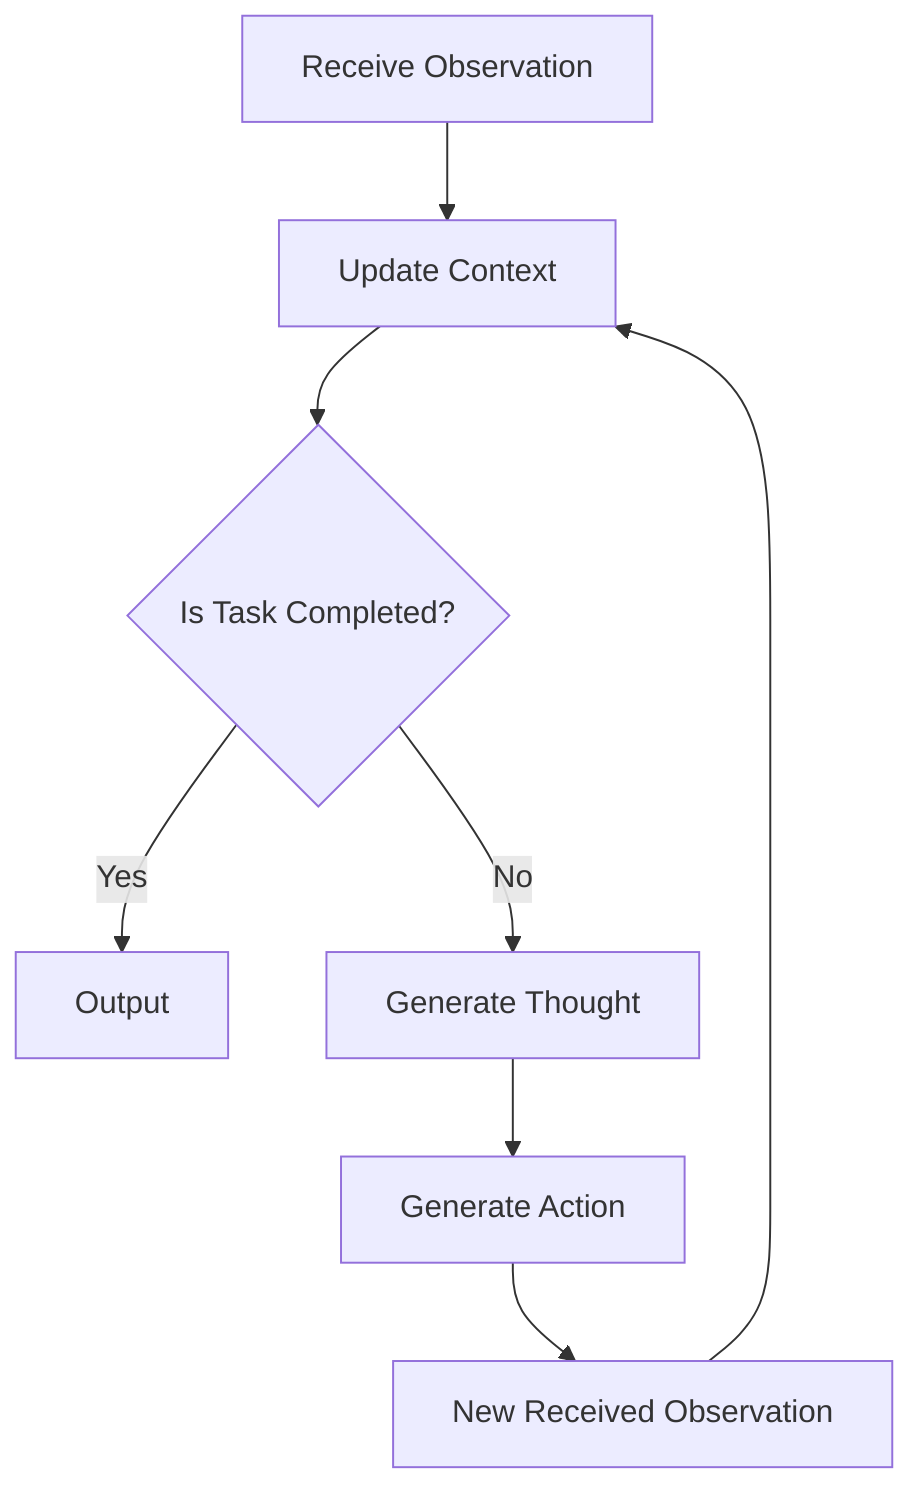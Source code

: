 flowchart TD
    A[Receive Observation] --> B[Update Context]
    B --> C{Is Task Completed?}
    C -->|Yes| D[Output]
    C -->|No| E[Generate Thought]
    E --> F[Generate Action]
    F --> G[New Received Observation]
    G --> B